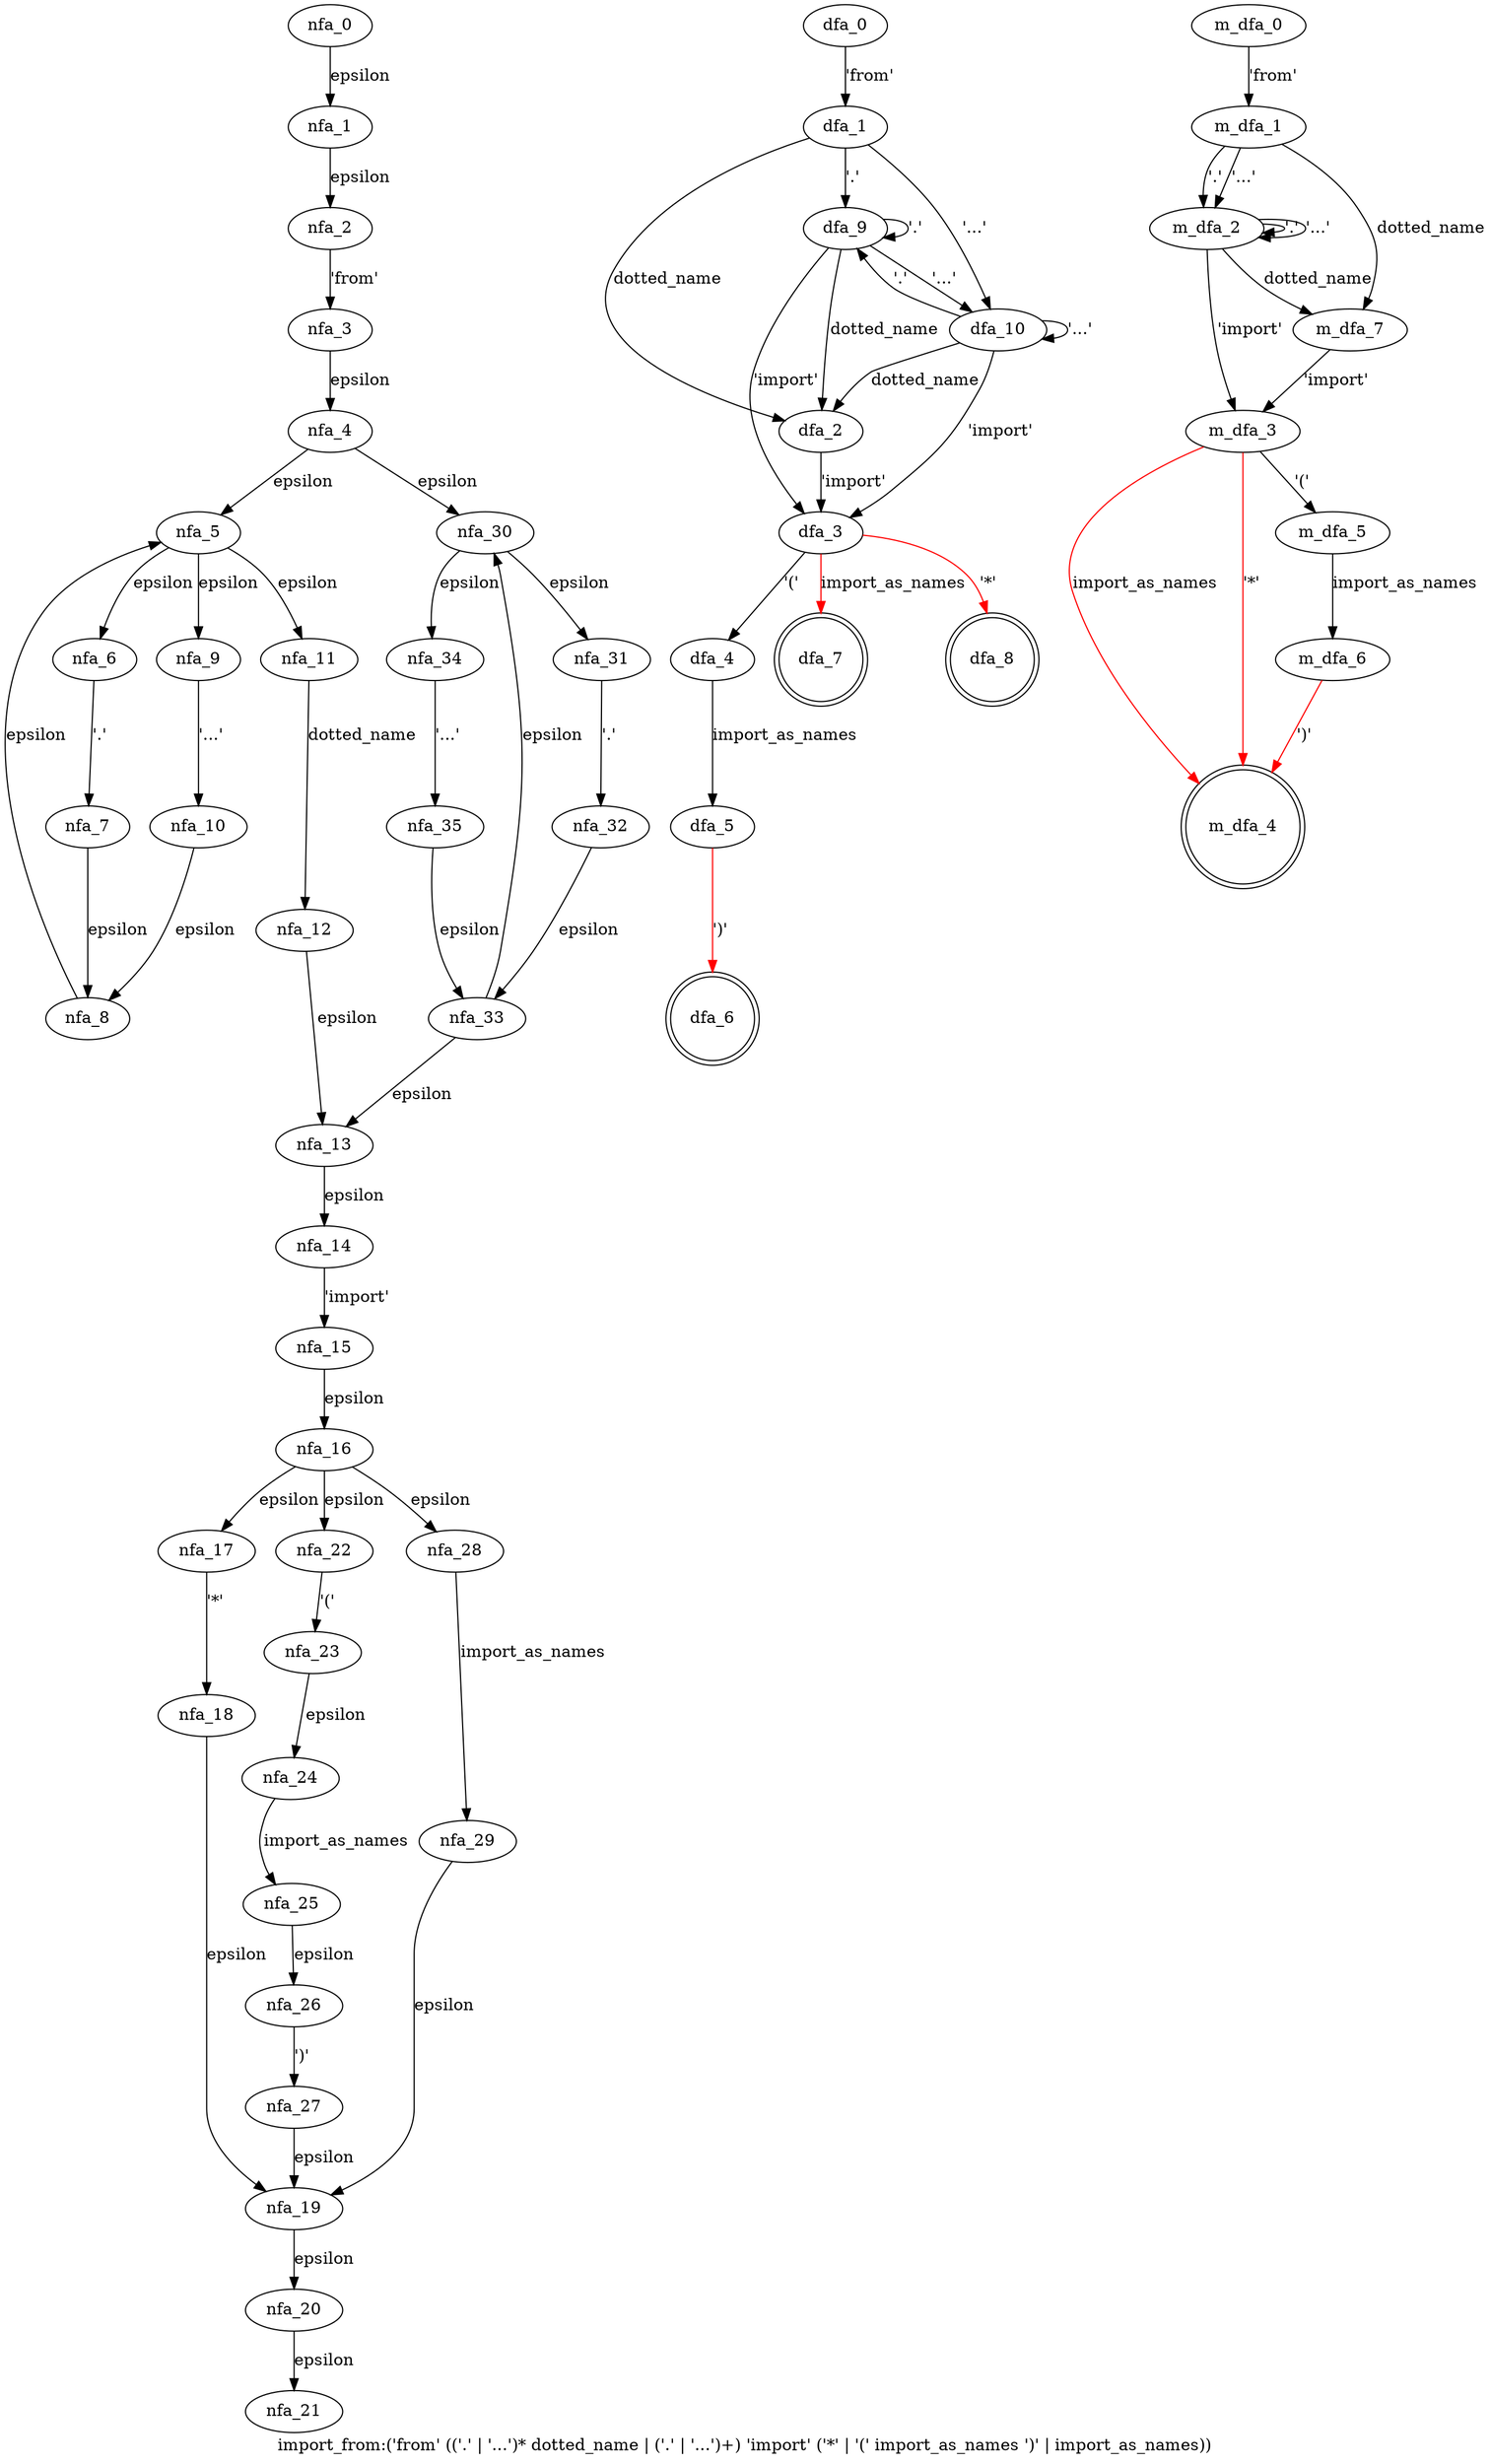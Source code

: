 digraph import_from {
 graph[label="import_from:('from' (('.' | '...')* dotted_name | ('.' | '...')+) 'import' ('*' | '(' import_as_names ')' | import_as_names))"]
 subgraph import_from_nfa {
  nfa_0->nfa_1[label="epsilon"]
  nfa_1->nfa_2[label="epsilon"]
  nfa_2->nfa_3[label="'from'"]
  nfa_3->nfa_4[label="epsilon"]
  nfa_4->nfa_5[label="epsilon"]
  nfa_5->nfa_6[label="epsilon"]
  nfa_6->nfa_7[label="'.'"]
  nfa_7->nfa_8[label="epsilon"]
  nfa_8->nfa_5[label="epsilon"]
  nfa_5->nfa_9[label="epsilon"]
  nfa_9->nfa_10[label="'...'"]
  nfa_10->nfa_8[label="epsilon"]
  nfa_5->nfa_11[label="epsilon"]
  nfa_11->nfa_12[label="dotted_name"]
  nfa_12->nfa_13[label="epsilon"]
  nfa_13->nfa_14[label="epsilon"]
  nfa_14->nfa_15[label="'import'"]
  nfa_15->nfa_16[label="epsilon"]
  nfa_16->nfa_17[label="epsilon"]
  nfa_17->nfa_18[label="'*'"]
  nfa_18->nfa_19[label="epsilon"]
  nfa_19->nfa_20[label="epsilon"]
  nfa_20->nfa_21[label="epsilon"]
  nfa_16->nfa_22[label="epsilon"]
  nfa_22->nfa_23[label="'('"]
  nfa_23->nfa_24[label="epsilon"]
  nfa_24->nfa_25[label="import_as_names"]
  nfa_25->nfa_26[label="epsilon"]
  nfa_26->nfa_27[label="')'"]
  nfa_27->nfa_19[label="epsilon"]
  nfa_16->nfa_28[label="epsilon"]
  nfa_28->nfa_29[label="import_as_names"]
  nfa_29->nfa_19[label="epsilon"]
  nfa_4->nfa_30[label="epsilon"]
  nfa_30->nfa_31[label="epsilon"]
  nfa_31->nfa_32[label="'.'"]
  nfa_32->nfa_33[label="epsilon"]
  nfa_33->nfa_30[label="epsilon"]
  nfa_33->nfa_13[label="epsilon"]
  nfa_30->nfa_34[label="epsilon"]
  nfa_34->nfa_35[label="'...'"]
  nfa_35->nfa_33[label="epsilon"]
  }
 subgraph import_from_dfa {
  dfa_0->dfa_1[label="'from'"]
  dfa_1->dfa_2[label="dotted_name"]
  dfa_2->dfa_3[label="'import'"]
  dfa_3->dfa_4[label="'('"]
  dfa_4->dfa_5[label="import_as_names"]
  dfa_5->dfa_6[label="')'",color=red]
  dfa_3->dfa_7[label="import_as_names",color=red]
  dfa_3->dfa_8[label="'*'",color=red]
  dfa_1->dfa_9[label="'.'"]
  dfa_9->dfa_3[label="'import'"]
  dfa_9->dfa_2[label="dotted_name"]
  dfa_9->dfa_9[label="'.'"]
  dfa_9->dfa_10[label="'...'"]
  dfa_10->dfa_3[label="'import'"]
  dfa_10->dfa_9[label="'.'"]
  dfa_10->dfa_2[label="dotted_name"]
  dfa_10->dfa_10[label="'...'"]
  dfa_1->dfa_10[label="'...'"]
  dfa_8[shape=doublecircle]
  dfa_6[shape=doublecircle]
  dfa_7[shape=doublecircle]
  }
 subgraph import_from_m_dfa {
  m_dfa_0->m_dfa_1[label="'from'"]
  m_dfa_1->m_dfa_2[label="'.'"]
  m_dfa_2->m_dfa_3[label="'import'"]
  m_dfa_3->m_dfa_4[label="import_as_names",color=red]
  m_dfa_3->m_dfa_4[label="'*'",color=red]
  m_dfa_3->m_dfa_5[label="'('"]
  m_dfa_5->m_dfa_6[label="import_as_names"]
  m_dfa_6->m_dfa_4[label="')'",color=red]
  m_dfa_2->m_dfa_2[label="'.'"]
  m_dfa_2->m_dfa_2[label="'...'"]
  m_dfa_2->m_dfa_7[label="dotted_name"]
  m_dfa_7->m_dfa_3[label="'import'"]
  m_dfa_1->m_dfa_2[label="'...'"]
  m_dfa_1->m_dfa_7[label="dotted_name"]
  m_dfa_4[shape=doublecircle]
  }
}
